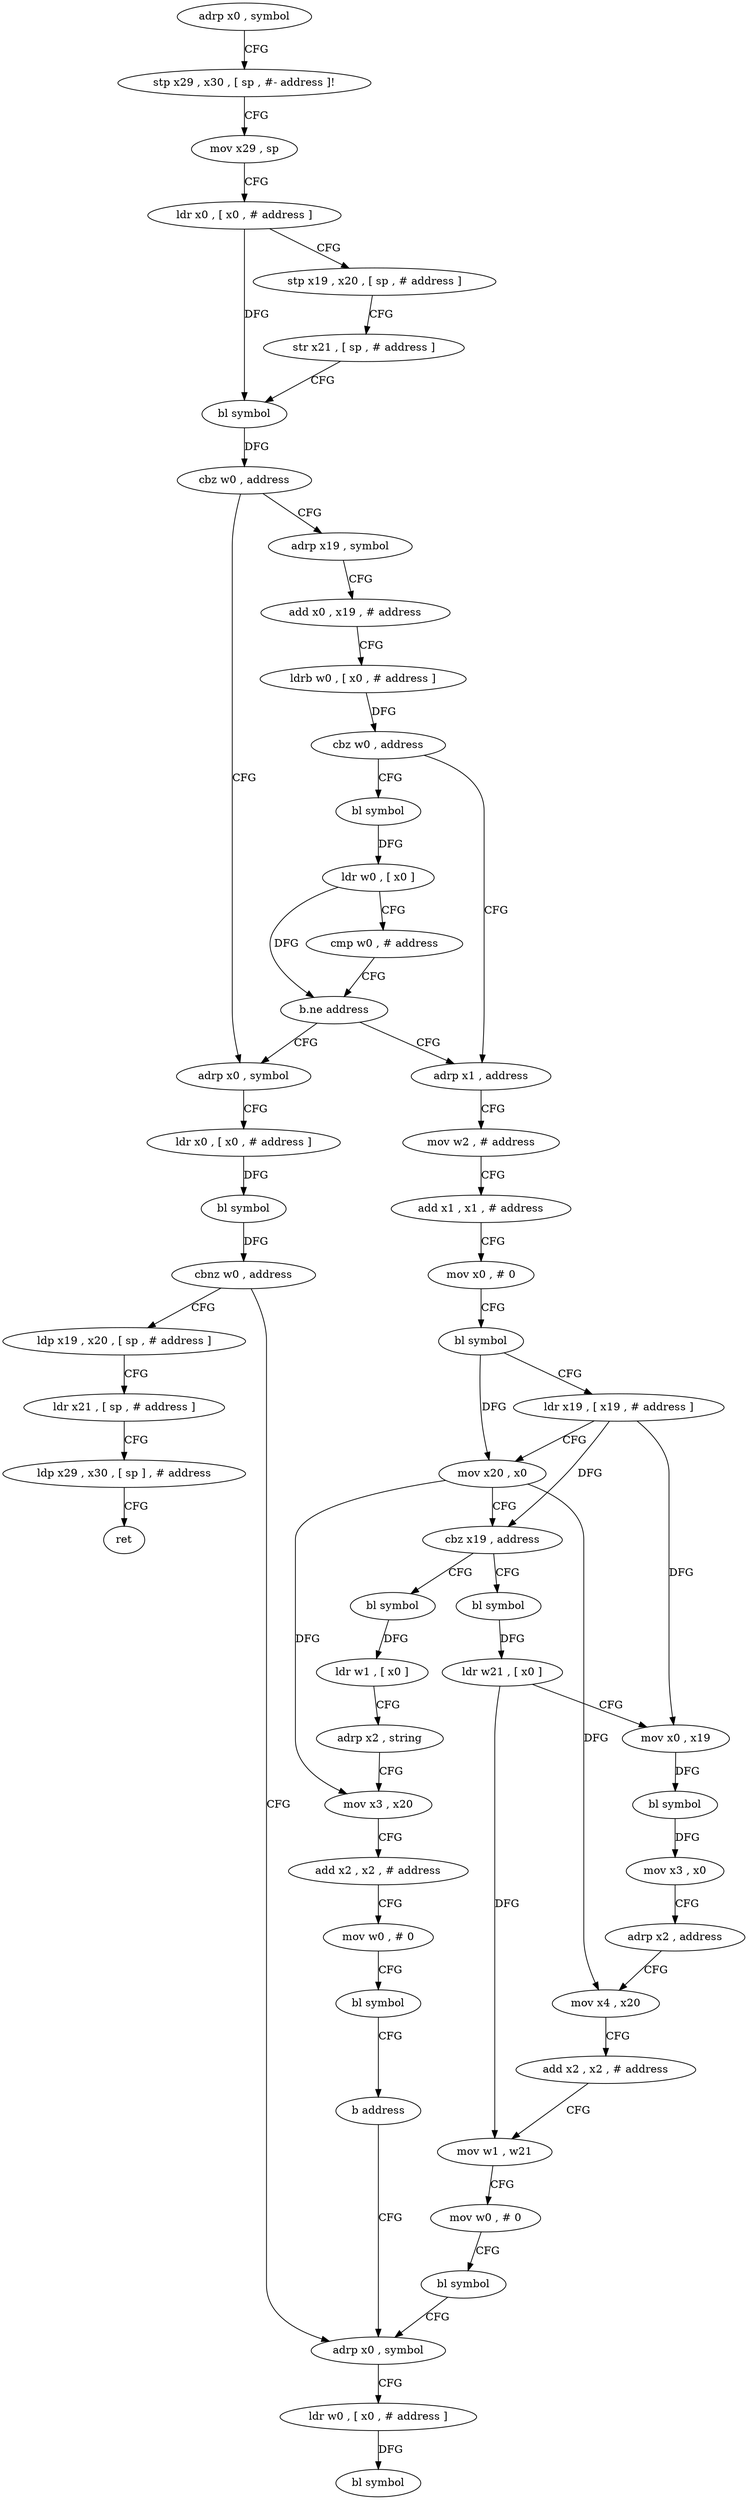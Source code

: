 digraph "func" {
"4216016" [label = "adrp x0 , symbol" ]
"4216020" [label = "stp x29 , x30 , [ sp , #- address ]!" ]
"4216024" [label = "mov x29 , sp" ]
"4216028" [label = "ldr x0 , [ x0 , # address ]" ]
"4216032" [label = "stp x19 , x20 , [ sp , # address ]" ]
"4216036" [label = "str x21 , [ sp , # address ]" ]
"4216040" [label = "bl symbol" ]
"4216044" [label = "cbz w0 , address" ]
"4216080" [label = "adrp x0 , symbol" ]
"4216048" [label = "adrp x19 , symbol" ]
"4216084" [label = "ldr x0 , [ x0 , # address ]" ]
"4216088" [label = "bl symbol" ]
"4216092" [label = "cbnz w0 , address" ]
"4216188" [label = "adrp x0 , symbol" ]
"4216096" [label = "ldp x19 , x20 , [ sp , # address ]" ]
"4216052" [label = "add x0 , x19 , # address" ]
"4216056" [label = "ldrb w0 , [ x0 , # address ]" ]
"4216060" [label = "cbz w0 , address" ]
"4216112" [label = "adrp x1 , address" ]
"4216064" [label = "bl symbol" ]
"4216192" [label = "ldr w0 , [ x0 , # address ]" ]
"4216196" [label = "bl symbol" ]
"4216100" [label = "ldr x21 , [ sp , # address ]" ]
"4216104" [label = "ldp x29 , x30 , [ sp ] , # address" ]
"4216108" [label = "ret" ]
"4216116" [label = "mov w2 , # address" ]
"4216120" [label = "add x1 , x1 , # address" ]
"4216124" [label = "mov x0 , # 0" ]
"4216128" [label = "bl symbol" ]
"4216132" [label = "ldr x19 , [ x19 , # address ]" ]
"4216136" [label = "mov x20 , x0" ]
"4216140" [label = "cbz x19 , address" ]
"4216200" [label = "bl symbol" ]
"4216144" [label = "bl symbol" ]
"4216068" [label = "ldr w0 , [ x0 ]" ]
"4216072" [label = "cmp w0 , # address" ]
"4216076" [label = "b.ne address" ]
"4216204" [label = "ldr w1 , [ x0 ]" ]
"4216208" [label = "adrp x2 , string" ]
"4216212" [label = "mov x3 , x20" ]
"4216216" [label = "add x2 , x2 , # address" ]
"4216220" [label = "mov w0 , # 0" ]
"4216224" [label = "bl symbol" ]
"4216228" [label = "b address" ]
"4216148" [label = "ldr w21 , [ x0 ]" ]
"4216152" [label = "mov x0 , x19" ]
"4216156" [label = "bl symbol" ]
"4216160" [label = "mov x3 , x0" ]
"4216164" [label = "adrp x2 , address" ]
"4216168" [label = "mov x4 , x20" ]
"4216172" [label = "add x2 , x2 , # address" ]
"4216176" [label = "mov w1 , w21" ]
"4216180" [label = "mov w0 , # 0" ]
"4216184" [label = "bl symbol" ]
"4216016" -> "4216020" [ label = "CFG" ]
"4216020" -> "4216024" [ label = "CFG" ]
"4216024" -> "4216028" [ label = "CFG" ]
"4216028" -> "4216032" [ label = "CFG" ]
"4216028" -> "4216040" [ label = "DFG" ]
"4216032" -> "4216036" [ label = "CFG" ]
"4216036" -> "4216040" [ label = "CFG" ]
"4216040" -> "4216044" [ label = "DFG" ]
"4216044" -> "4216080" [ label = "CFG" ]
"4216044" -> "4216048" [ label = "CFG" ]
"4216080" -> "4216084" [ label = "CFG" ]
"4216048" -> "4216052" [ label = "CFG" ]
"4216084" -> "4216088" [ label = "DFG" ]
"4216088" -> "4216092" [ label = "DFG" ]
"4216092" -> "4216188" [ label = "CFG" ]
"4216092" -> "4216096" [ label = "CFG" ]
"4216188" -> "4216192" [ label = "CFG" ]
"4216096" -> "4216100" [ label = "CFG" ]
"4216052" -> "4216056" [ label = "CFG" ]
"4216056" -> "4216060" [ label = "DFG" ]
"4216060" -> "4216112" [ label = "CFG" ]
"4216060" -> "4216064" [ label = "CFG" ]
"4216112" -> "4216116" [ label = "CFG" ]
"4216064" -> "4216068" [ label = "DFG" ]
"4216192" -> "4216196" [ label = "DFG" ]
"4216100" -> "4216104" [ label = "CFG" ]
"4216104" -> "4216108" [ label = "CFG" ]
"4216116" -> "4216120" [ label = "CFG" ]
"4216120" -> "4216124" [ label = "CFG" ]
"4216124" -> "4216128" [ label = "CFG" ]
"4216128" -> "4216132" [ label = "CFG" ]
"4216128" -> "4216136" [ label = "DFG" ]
"4216132" -> "4216136" [ label = "CFG" ]
"4216132" -> "4216140" [ label = "DFG" ]
"4216132" -> "4216152" [ label = "DFG" ]
"4216136" -> "4216140" [ label = "CFG" ]
"4216136" -> "4216212" [ label = "DFG" ]
"4216136" -> "4216168" [ label = "DFG" ]
"4216140" -> "4216200" [ label = "CFG" ]
"4216140" -> "4216144" [ label = "CFG" ]
"4216200" -> "4216204" [ label = "DFG" ]
"4216144" -> "4216148" [ label = "DFG" ]
"4216068" -> "4216072" [ label = "CFG" ]
"4216068" -> "4216076" [ label = "DFG" ]
"4216072" -> "4216076" [ label = "CFG" ]
"4216076" -> "4216112" [ label = "CFG" ]
"4216076" -> "4216080" [ label = "CFG" ]
"4216204" -> "4216208" [ label = "CFG" ]
"4216208" -> "4216212" [ label = "CFG" ]
"4216212" -> "4216216" [ label = "CFG" ]
"4216216" -> "4216220" [ label = "CFG" ]
"4216220" -> "4216224" [ label = "CFG" ]
"4216224" -> "4216228" [ label = "CFG" ]
"4216228" -> "4216188" [ label = "CFG" ]
"4216148" -> "4216152" [ label = "CFG" ]
"4216148" -> "4216176" [ label = "DFG" ]
"4216152" -> "4216156" [ label = "DFG" ]
"4216156" -> "4216160" [ label = "DFG" ]
"4216160" -> "4216164" [ label = "CFG" ]
"4216164" -> "4216168" [ label = "CFG" ]
"4216168" -> "4216172" [ label = "CFG" ]
"4216172" -> "4216176" [ label = "CFG" ]
"4216176" -> "4216180" [ label = "CFG" ]
"4216180" -> "4216184" [ label = "CFG" ]
"4216184" -> "4216188" [ label = "CFG" ]
}
